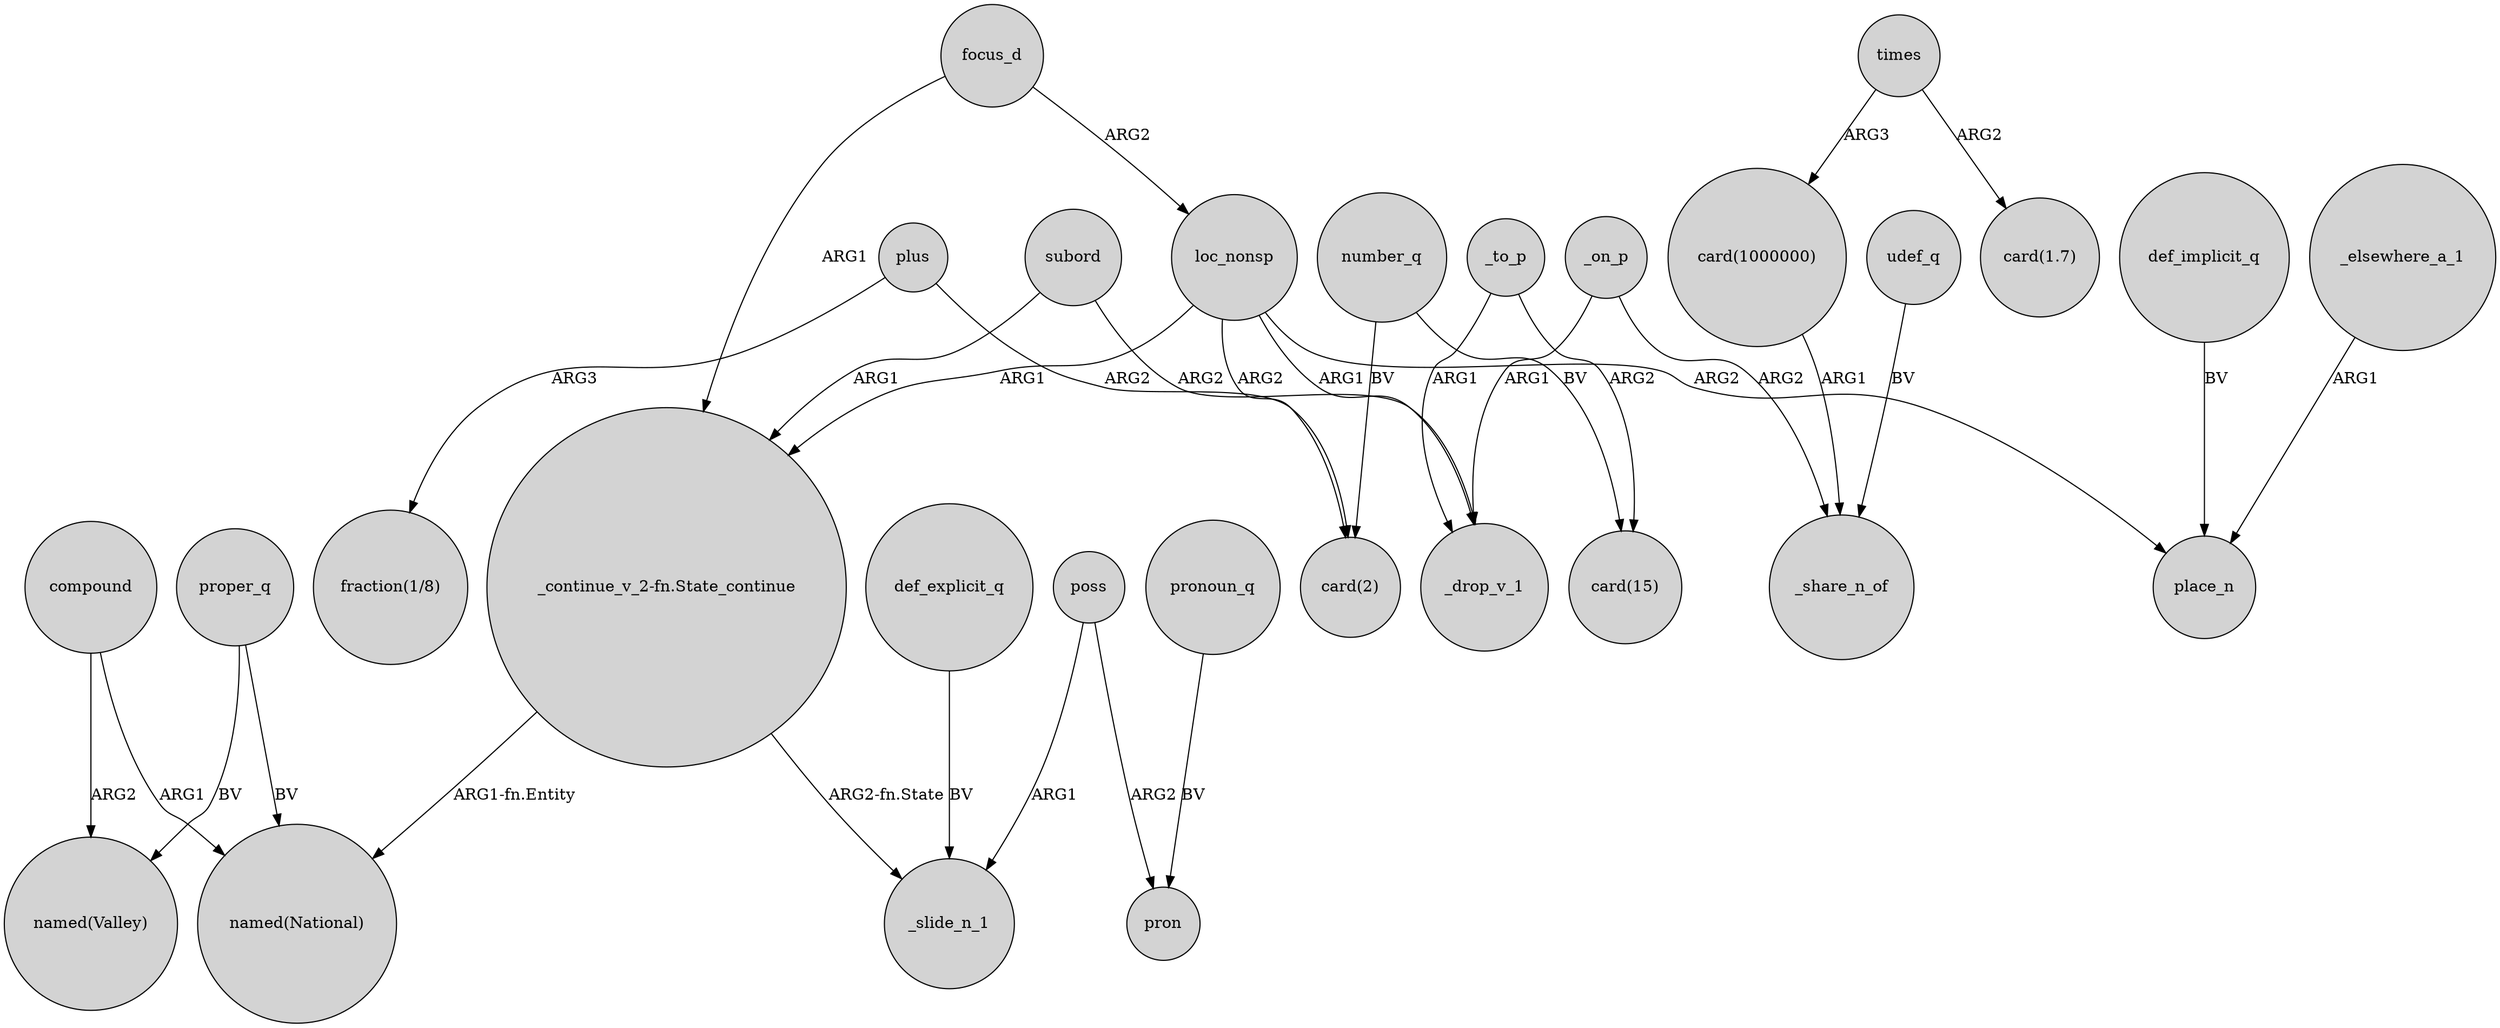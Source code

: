 digraph {
	node [shape=circle style=filled]
	proper_q -> "named(Valley)" [label=BV]
	loc_nonsp -> "_continue_v_2-fn.State_continue" [label=ARG1]
	compound -> "named(Valley)" [label=ARG2]
	number_q -> "card(2)" [label=BV]
	loc_nonsp -> "card(2)" [label=ARG2]
	def_implicit_q -> place_n [label=BV]
	_elsewhere_a_1 -> place_n [label=ARG1]
	plus -> "fraction(1/8)" [label=ARG3]
	times -> "card(1000000)" [label=ARG3]
	times -> "card(1.7)" [label=ARG2]
	focus_d -> loc_nonsp [label=ARG2]
	def_explicit_q -> _slide_n_1 [label=BV]
	pronoun_q -> pron [label=BV]
	_on_p -> _drop_v_1 [label=ARG1]
	loc_nonsp -> _drop_v_1 [label=ARG1]
	poss -> pron [label=ARG2]
	compound -> "named(National)" [label=ARG1]
	"_continue_v_2-fn.State_continue" -> "named(National)" [label="ARG1-fn.Entity"]
	focus_d -> "_continue_v_2-fn.State_continue" [label=ARG1]
	udef_q -> _share_n_of [label=BV]
	"_continue_v_2-fn.State_continue" -> _slide_n_1 [label="ARG2-fn.State"]
	subord -> _drop_v_1 [label=ARG2]
	poss -> _slide_n_1 [label=ARG1]
	subord -> "_continue_v_2-fn.State_continue" [label=ARG1]
	"card(1000000)" -> _share_n_of [label=ARG1]
	_to_p -> _drop_v_1 [label=ARG1]
	loc_nonsp -> place_n [label=ARG2]
	plus -> "card(2)" [label=ARG2]
	_to_p -> "card(15)" [label=ARG2]
	proper_q -> "named(National)" [label=BV]
	number_q -> "card(15)" [label=BV]
	_on_p -> _share_n_of [label=ARG2]
}
